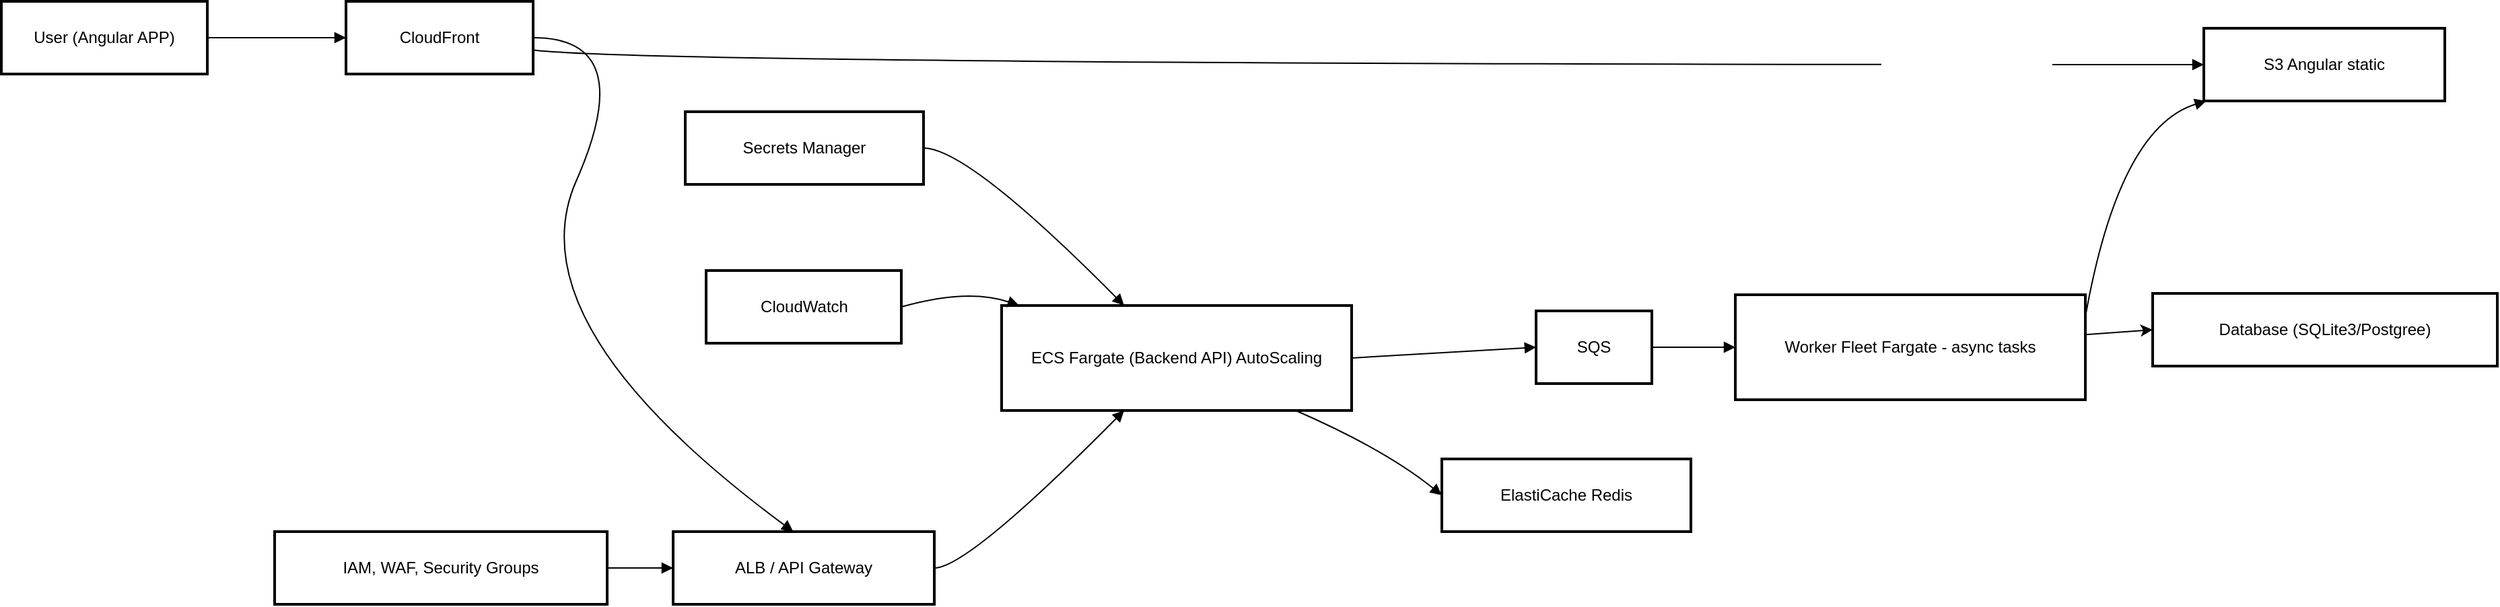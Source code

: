 <mxfile scale="1" border="0">
    <diagram name="Page-1" id="4ExR80CZJzOhRtTa2P1v">
        <mxGraphModel dx="1809" dy="588" grid="1" gridSize="10" guides="1" tooltips="1" connect="1" arrows="1" fold="1" page="1" pageScale="1" pageWidth="850" pageHeight="1100" math="0" shadow="0">
            <root>
                <mxCell id="0"/>
                <mxCell id="1" parent="0"/>
                <mxCell id="-zNNK06SsHa1XQgnB9l8-1" value="User (Angular APP)" style="whiteSpace=wrap;strokeWidth=2;" parent="1" vertex="1">
                    <mxGeometry x="20" y="20" width="153" height="54" as="geometry"/>
                </mxCell>
                <mxCell id="-zNNK06SsHa1XQgnB9l8-2" value="CloudFront" style="whiteSpace=wrap;strokeWidth=2;" parent="1" vertex="1">
                    <mxGeometry x="276" y="20" width="139" height="54" as="geometry"/>
                </mxCell>
                <mxCell id="-zNNK06SsHa1XQgnB9l8-3" value="S3 Angular static" style="whiteSpace=wrap;strokeWidth=2;" parent="1" vertex="1">
                    <mxGeometry x="1656" y="40" width="179" height="54" as="geometry"/>
                </mxCell>
                <mxCell id="-zNNK06SsHa1XQgnB9l8-4" value="ALB / API Gateway" style="whiteSpace=wrap;strokeWidth=2;" parent="1" vertex="1">
                    <mxGeometry x="519" y="414" width="194" height="54" as="geometry"/>
                </mxCell>
                <mxCell id="-zNNK06SsHa1XQgnB9l8-5" value="ECS Fargate (Backend API) AutoScaling" style="whiteSpace=wrap;strokeWidth=2;" parent="1" vertex="1">
                    <mxGeometry x="763" y="246" width="260" height="78" as="geometry"/>
                </mxCell>
                <mxCell id="-zNNK06SsHa1XQgnB9l8-6" value="ElastiCache Redis" style="whiteSpace=wrap;strokeWidth=2;" parent="1" vertex="1">
                    <mxGeometry x="1090" y="360" width="185" height="54" as="geometry"/>
                </mxCell>
                <mxCell id="-zNNK06SsHa1XQgnB9l8-7" value="Database (SQLite3/Postgree)" style="whiteSpace=wrap;strokeWidth=2;" parent="1" vertex="1">
                    <mxGeometry x="1618" y="237" width="256" height="54" as="geometry"/>
                </mxCell>
                <mxCell id="-zNNK06SsHa1XQgnB9l8-8" value="SQS" style="whiteSpace=wrap;strokeWidth=2;" parent="1" vertex="1">
                    <mxGeometry x="1160" y="250" width="86" height="54" as="geometry"/>
                </mxCell>
                <mxCell id="2" style="edgeStyle=none;html=1;entryX=0;entryY=0.5;entryDx=0;entryDy=0;" edge="1" parent="1" source="-zNNK06SsHa1XQgnB9l8-9" target="-zNNK06SsHa1XQgnB9l8-7">
                    <mxGeometry relative="1" as="geometry"/>
                </mxCell>
                <mxCell id="-zNNK06SsHa1XQgnB9l8-9" value="Worker Fleet Fargate - async tasks" style="whiteSpace=wrap;strokeWidth=2;" parent="1" vertex="1">
                    <mxGeometry x="1308" y="238" width="260" height="78" as="geometry"/>
                </mxCell>
                <mxCell id="-zNNK06SsHa1XQgnB9l8-12" value="Secrets Manager" style="whiteSpace=wrap;strokeWidth=2;" parent="1" vertex="1">
                    <mxGeometry x="528" y="102" width="177" height="54" as="geometry"/>
                </mxCell>
                <mxCell id="-zNNK06SsHa1XQgnB9l8-13" value="CloudWatch" style="whiteSpace=wrap;strokeWidth=2;" parent="1" vertex="1">
                    <mxGeometry x="543.5" y="220" width="145" height="54" as="geometry"/>
                </mxCell>
                <mxCell id="-zNNK06SsHa1XQgnB9l8-15" value="IAM, WAF, Security Groups" style="whiteSpace=wrap;strokeWidth=2;" parent="1" vertex="1">
                    <mxGeometry x="223" y="414" width="247" height="54" as="geometry"/>
                </mxCell>
                <mxCell id="-zNNK06SsHa1XQgnB9l8-16" value="" style="curved=1;startArrow=none;endArrow=block;exitX=1;exitY=0.5;entryX=0;entryY=0.5;rounded=0;" parent="1" source="-zNNK06SsHa1XQgnB9l8-1" target="-zNNK06SsHa1XQgnB9l8-2" edge="1">
                    <mxGeometry relative="1" as="geometry">
                        <Array as="points"/>
                    </mxGeometry>
                </mxCell>
                <mxCell id="-zNNK06SsHa1XQgnB9l8-17" value="" style="curved=1;startArrow=none;endArrow=block;exitX=1;exitY=0.67;entryX=0;entryY=0.5;rounded=0;" parent="1" source="-zNNK06SsHa1XQgnB9l8-2" target="-zNNK06SsHa1XQgnB9l8-3" edge="1">
                    <mxGeometry relative="1" as="geometry">
                        <Array as="points">
                            <mxPoint x="494" y="67"/>
                        </Array>
                    </mxGeometry>
                </mxCell>
                <mxCell id="-zNNK06SsHa1XQgnB9l8-18" value="" style="curved=1;startArrow=none;endArrow=block;exitX=1;exitY=0.5;entryX=0.46;entryY=0;rounded=0;" parent="1" source="-zNNK06SsHa1XQgnB9l8-2" target="-zNNK06SsHa1XQgnB9l8-4" edge="1">
                    <mxGeometry relative="1" as="geometry">
                        <Array as="points">
                            <mxPoint x="494" y="47"/>
                            <mxPoint x="400" y="260"/>
                        </Array>
                    </mxGeometry>
                </mxCell>
                <mxCell id="-zNNK06SsHa1XQgnB9l8-19" value="" style="curved=1;startArrow=none;endArrow=block;exitX=1;exitY=0.5;entryX=0.35;entryY=1;rounded=0;" parent="1" source="-zNNK06SsHa1XQgnB9l8-4" target="-zNNK06SsHa1XQgnB9l8-5" edge="1">
                    <mxGeometry relative="1" as="geometry">
                        <Array as="points">
                            <mxPoint x="738" y="441"/>
                        </Array>
                    </mxGeometry>
                </mxCell>
                <mxCell id="-zNNK06SsHa1XQgnB9l8-20" value="" style="curved=1;startArrow=none;endArrow=block;exitX=0.84;exitY=1;entryX=0;entryY=0.5;rounded=0;" parent="1" source="-zNNK06SsHa1XQgnB9l8-5" target="-zNNK06SsHa1XQgnB9l8-6" edge="1">
                    <mxGeometry relative="1" as="geometry">
                        <Array as="points">
                            <mxPoint x="1048" y="353"/>
                        </Array>
                    </mxGeometry>
                </mxCell>
                <mxCell id="-zNNK06SsHa1XQgnB9l8-22" value="" style="curved=1;startArrow=none;endArrow=block;entryX=0;entryY=0.5;rounded=0;exitX=1;exitY=0.5;exitDx=0;exitDy=0;" parent="1" source="-zNNK06SsHa1XQgnB9l8-5" target="-zNNK06SsHa1XQgnB9l8-8" edge="1">
                    <mxGeometry relative="1" as="geometry">
                        <Array as="points"/>
                        <mxPoint x="935" y="246" as="sourcePoint"/>
                    </mxGeometry>
                </mxCell>
                <mxCell id="-zNNK06SsHa1XQgnB9l8-23" value="" style="curved=1;startArrow=none;endArrow=block;exitX=1;exitY=0.5;entryX=0;entryY=0.5;rounded=0;" parent="1" source="-zNNK06SsHa1XQgnB9l8-8" target="-zNNK06SsHa1XQgnB9l8-9" edge="1">
                    <mxGeometry relative="1" as="geometry">
                        <Array as="points"/>
                    </mxGeometry>
                </mxCell>
                <mxCell id="-zNNK06SsHa1XQgnB9l8-25" value="" style="curved=1;startArrow=none;endArrow=block;exitX=1;exitY=0.21;entryX=0.01;entryY=1;rounded=0;" parent="1" source="-zNNK06SsHa1XQgnB9l8-9" target="-zNNK06SsHa1XQgnB9l8-3" edge="1">
                    <mxGeometry relative="1" as="geometry">
                        <Array as="points">
                            <mxPoint x="1593" y="114"/>
                        </Array>
                    </mxGeometry>
                </mxCell>
                <mxCell id="-zNNK06SsHa1XQgnB9l8-28" value="" style="curved=1;startArrow=none;endArrow=block;exitX=1;exitY=0.5;entryX=0.35;entryY=0;rounded=0;" parent="1" source="-zNNK06SsHa1XQgnB9l8-12" target="-zNNK06SsHa1XQgnB9l8-5" edge="1">
                    <mxGeometry relative="1" as="geometry">
                        <Array as="points">
                            <mxPoint x="738" y="129"/>
                        </Array>
                    </mxGeometry>
                </mxCell>
                <mxCell id="-zNNK06SsHa1XQgnB9l8-29" value="" style="curved=1;startArrow=none;endArrow=block;exitX=1;exitY=0.5;entryX=0.05;entryY=0;rounded=0;" parent="1" source="-zNNK06SsHa1XQgnB9l8-13" target="-zNNK06SsHa1XQgnB9l8-5" edge="1">
                    <mxGeometry relative="1" as="geometry">
                        <Array as="points">
                            <mxPoint x="738" y="233"/>
                        </Array>
                    </mxGeometry>
                </mxCell>
                <mxCell id="-zNNK06SsHa1XQgnB9l8-31" value="" style="curved=1;startArrow=none;endArrow=block;exitX=1;exitY=0.5;entryX=0;entryY=0.5;rounded=0;" parent="1" source="-zNNK06SsHa1XQgnB9l8-15" target="-zNNK06SsHa1XQgnB9l8-4" edge="1">
                    <mxGeometry relative="1" as="geometry">
                        <Array as="points"/>
                    </mxGeometry>
                </mxCell>
            </root>
        </mxGraphModel>
    </diagram>
</mxfile>